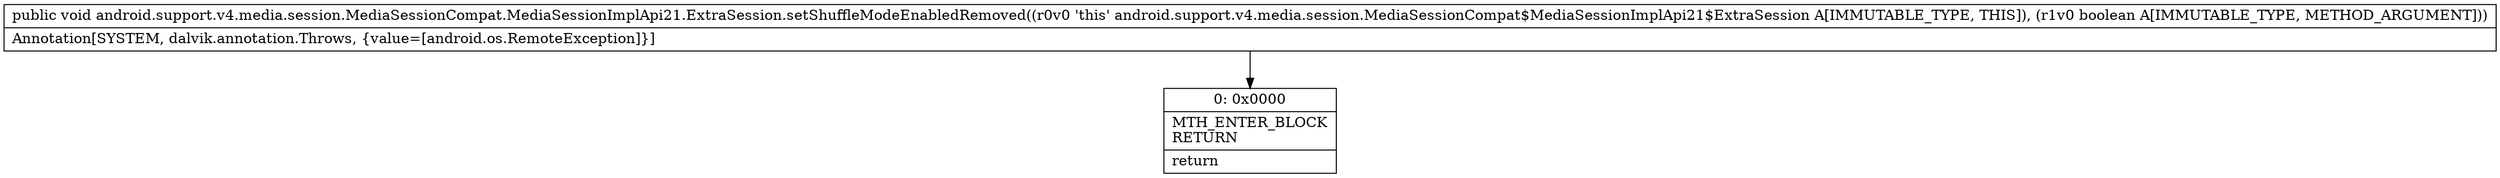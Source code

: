 digraph "CFG forandroid.support.v4.media.session.MediaSessionCompat.MediaSessionImplApi21.ExtraSession.setShuffleModeEnabledRemoved(Z)V" {
Node_0 [shape=record,label="{0\:\ 0x0000|MTH_ENTER_BLOCK\lRETURN\l|return\l}"];
MethodNode[shape=record,label="{public void android.support.v4.media.session.MediaSessionCompat.MediaSessionImplApi21.ExtraSession.setShuffleModeEnabledRemoved((r0v0 'this' android.support.v4.media.session.MediaSessionCompat$MediaSessionImplApi21$ExtraSession A[IMMUTABLE_TYPE, THIS]), (r1v0 boolean A[IMMUTABLE_TYPE, METHOD_ARGUMENT]))  | Annotation[SYSTEM, dalvik.annotation.Throws, \{value=[android.os.RemoteException]\}]\l}"];
MethodNode -> Node_0;
}

